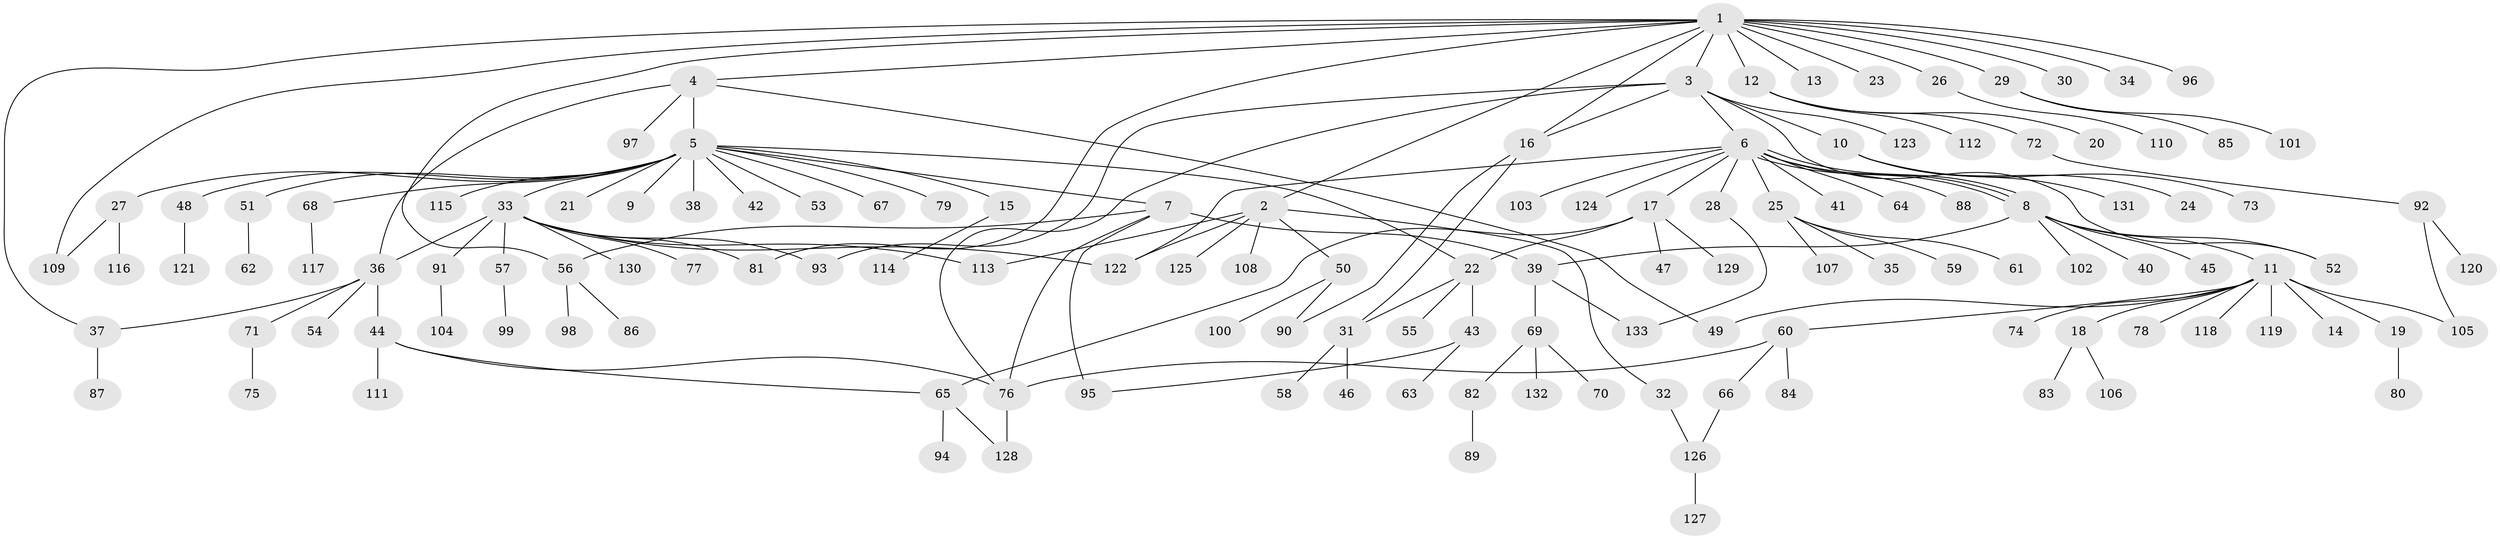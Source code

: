 // Generated by graph-tools (version 1.1) at 2025/35/03/09/25 02:35:29]
// undirected, 133 vertices, 159 edges
graph export_dot {
graph [start="1"]
  node [color=gray90,style=filled];
  1;
  2;
  3;
  4;
  5;
  6;
  7;
  8;
  9;
  10;
  11;
  12;
  13;
  14;
  15;
  16;
  17;
  18;
  19;
  20;
  21;
  22;
  23;
  24;
  25;
  26;
  27;
  28;
  29;
  30;
  31;
  32;
  33;
  34;
  35;
  36;
  37;
  38;
  39;
  40;
  41;
  42;
  43;
  44;
  45;
  46;
  47;
  48;
  49;
  50;
  51;
  52;
  53;
  54;
  55;
  56;
  57;
  58;
  59;
  60;
  61;
  62;
  63;
  64;
  65;
  66;
  67;
  68;
  69;
  70;
  71;
  72;
  73;
  74;
  75;
  76;
  77;
  78;
  79;
  80;
  81;
  82;
  83;
  84;
  85;
  86;
  87;
  88;
  89;
  90;
  91;
  92;
  93;
  94;
  95;
  96;
  97;
  98;
  99;
  100;
  101;
  102;
  103;
  104;
  105;
  106;
  107;
  108;
  109;
  110;
  111;
  112;
  113;
  114;
  115;
  116;
  117;
  118;
  119;
  120;
  121;
  122;
  123;
  124;
  125;
  126;
  127;
  128;
  129;
  130;
  131;
  132;
  133;
  1 -- 2;
  1 -- 3;
  1 -- 4;
  1 -- 12;
  1 -- 13;
  1 -- 16;
  1 -- 23;
  1 -- 26;
  1 -- 29;
  1 -- 30;
  1 -- 34;
  1 -- 37;
  1 -- 56;
  1 -- 81;
  1 -- 96;
  1 -- 109;
  2 -- 32;
  2 -- 50;
  2 -- 108;
  2 -- 113;
  2 -- 122;
  2 -- 125;
  3 -- 6;
  3 -- 10;
  3 -- 16;
  3 -- 52;
  3 -- 76;
  3 -- 93;
  3 -- 123;
  4 -- 5;
  4 -- 36;
  4 -- 49;
  4 -- 97;
  5 -- 7;
  5 -- 9;
  5 -- 15;
  5 -- 21;
  5 -- 22;
  5 -- 27;
  5 -- 33;
  5 -- 38;
  5 -- 42;
  5 -- 48;
  5 -- 51;
  5 -- 53;
  5 -- 67;
  5 -- 68;
  5 -- 79;
  5 -- 115;
  6 -- 8;
  6 -- 8;
  6 -- 8;
  6 -- 17;
  6 -- 25;
  6 -- 28;
  6 -- 41;
  6 -- 64;
  6 -- 88;
  6 -- 103;
  6 -- 122;
  6 -- 124;
  7 -- 39;
  7 -- 56;
  7 -- 76;
  7 -- 95;
  8 -- 11;
  8 -- 39;
  8 -- 40;
  8 -- 45;
  8 -- 52;
  8 -- 102;
  10 -- 24;
  10 -- 73;
  10 -- 131;
  11 -- 14;
  11 -- 18;
  11 -- 19;
  11 -- 49;
  11 -- 60;
  11 -- 74;
  11 -- 78;
  11 -- 105;
  11 -- 118;
  11 -- 119;
  12 -- 20;
  12 -- 72;
  12 -- 112;
  15 -- 114;
  16 -- 31;
  16 -- 90;
  17 -- 22;
  17 -- 47;
  17 -- 65;
  17 -- 129;
  18 -- 83;
  18 -- 106;
  19 -- 80;
  22 -- 31;
  22 -- 43;
  22 -- 55;
  25 -- 35;
  25 -- 59;
  25 -- 61;
  25 -- 107;
  26 -- 110;
  27 -- 109;
  27 -- 116;
  28 -- 133;
  29 -- 85;
  29 -- 101;
  31 -- 46;
  31 -- 58;
  32 -- 126;
  33 -- 36;
  33 -- 57;
  33 -- 77;
  33 -- 81;
  33 -- 91;
  33 -- 93;
  33 -- 113;
  33 -- 122;
  33 -- 130;
  36 -- 37;
  36 -- 44;
  36 -- 54;
  36 -- 71;
  37 -- 87;
  39 -- 69;
  39 -- 133;
  43 -- 63;
  43 -- 95;
  44 -- 65;
  44 -- 76;
  44 -- 111;
  48 -- 121;
  50 -- 90;
  50 -- 100;
  51 -- 62;
  56 -- 86;
  56 -- 98;
  57 -- 99;
  60 -- 66;
  60 -- 76;
  60 -- 84;
  65 -- 94;
  65 -- 128;
  66 -- 126;
  68 -- 117;
  69 -- 70;
  69 -- 82;
  69 -- 132;
  71 -- 75;
  72 -- 92;
  76 -- 128;
  82 -- 89;
  91 -- 104;
  92 -- 105;
  92 -- 120;
  126 -- 127;
}
